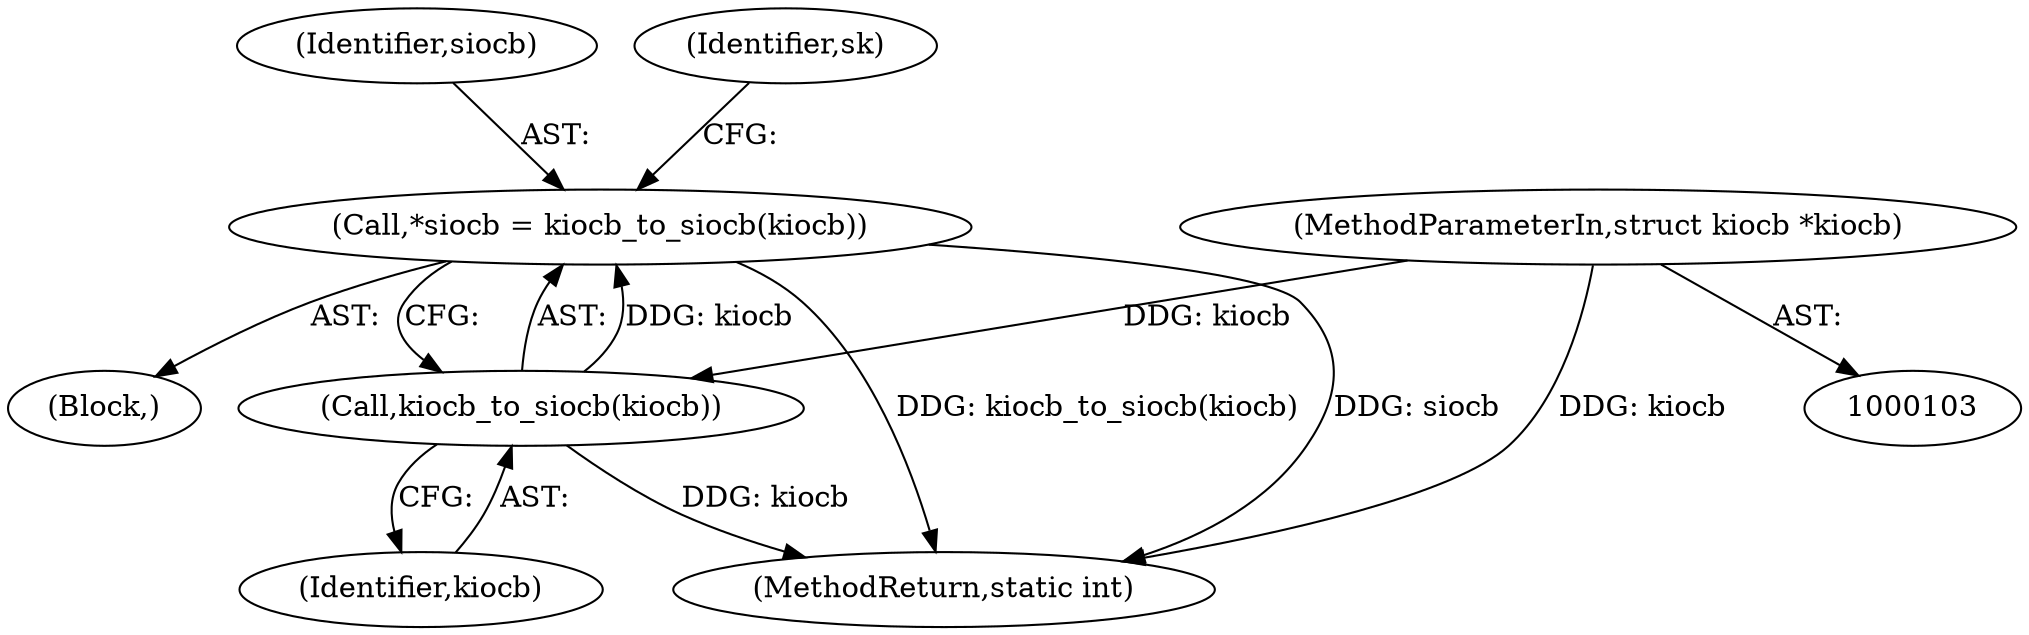 digraph "0_linux_e0e3cea46d31d23dc40df0a49a7a2c04fe8edfea_0@pointer" {
"1000110" [label="(Call,*siocb = kiocb_to_siocb(kiocb))"];
"1000112" [label="(Call,kiocb_to_siocb(kiocb))"];
"1000104" [label="(MethodParameterIn,struct kiocb *kiocb)"];
"1000104" [label="(MethodParameterIn,struct kiocb *kiocb)"];
"1000111" [label="(Identifier,siocb)"];
"1000112" [label="(Call,kiocb_to_siocb(kiocb))"];
"1000110" [label="(Call,*siocb = kiocb_to_siocb(kiocb))"];
"1000113" [label="(Identifier,kiocb)"];
"1000579" [label="(MethodReturn,static int)"];
"1000108" [label="(Block,)"];
"1000116" [label="(Identifier,sk)"];
"1000110" -> "1000108"  [label="AST: "];
"1000110" -> "1000112"  [label="CFG: "];
"1000111" -> "1000110"  [label="AST: "];
"1000112" -> "1000110"  [label="AST: "];
"1000116" -> "1000110"  [label="CFG: "];
"1000110" -> "1000579"  [label="DDG: kiocb_to_siocb(kiocb)"];
"1000110" -> "1000579"  [label="DDG: siocb"];
"1000112" -> "1000110"  [label="DDG: kiocb"];
"1000112" -> "1000113"  [label="CFG: "];
"1000113" -> "1000112"  [label="AST: "];
"1000112" -> "1000579"  [label="DDG: kiocb"];
"1000104" -> "1000112"  [label="DDG: kiocb"];
"1000104" -> "1000103"  [label="AST: "];
"1000104" -> "1000579"  [label="DDG: kiocb"];
}
